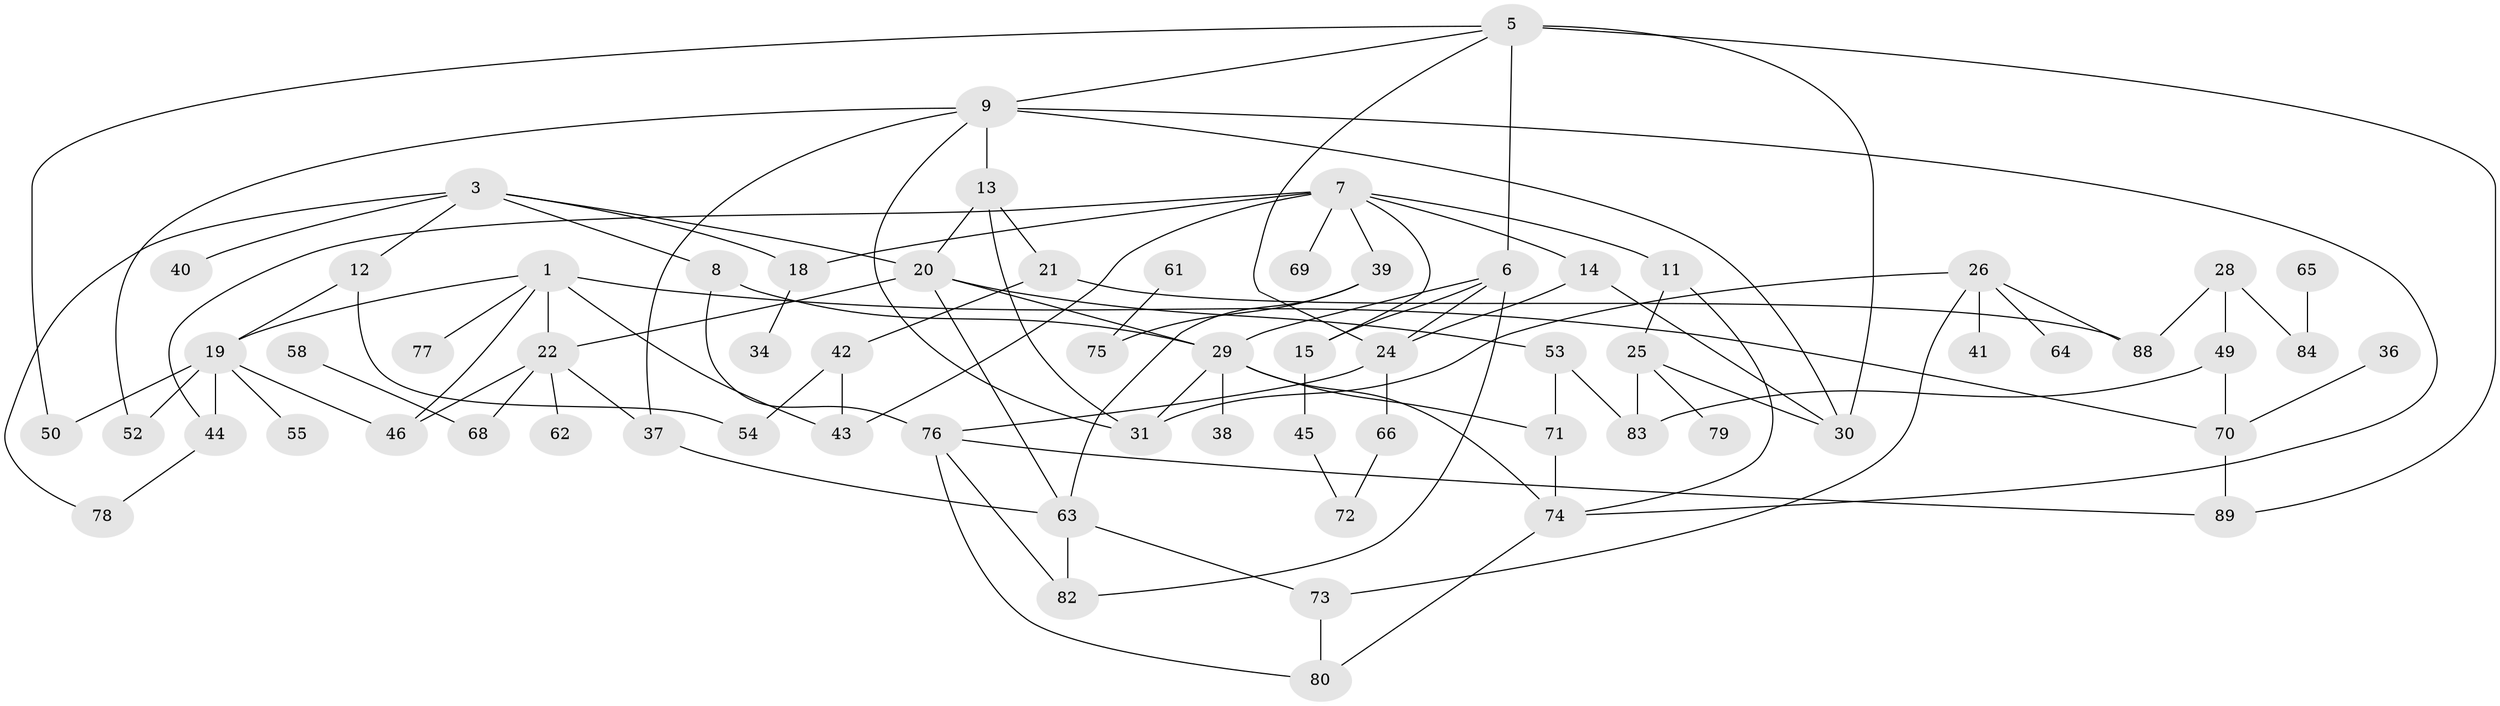 // original degree distribution, {4: 0.16891891891891891, 1: 0.25, 0: 0.11486486486486487, 3: 0.18243243243243243, 2: 0.22297297297297297, 6: 0.033783783783783786, 7: 0.006756756756756757, 5: 0.02027027027027027}
// Generated by graph-tools (version 1.1) at 2025/48/03/04/25 22:48:32]
// undirected, 67 vertices, 106 edges
graph export_dot {
  node [color=gray90,style=filled];
  1;
  3;
  5;
  6;
  7;
  8;
  9;
  11;
  12;
  13;
  14;
  15;
  18;
  19;
  20;
  21;
  22;
  24;
  25;
  26;
  28;
  29;
  30;
  31;
  34;
  36;
  37;
  38;
  39;
  40;
  41;
  42;
  43;
  44;
  45;
  46;
  49;
  50;
  52;
  53;
  54;
  55;
  58;
  61;
  62;
  63;
  64;
  65;
  66;
  68;
  69;
  70;
  71;
  72;
  73;
  74;
  75;
  76;
  77;
  78;
  79;
  80;
  82;
  83;
  84;
  88;
  89;
  1 -- 19 [weight=1.0];
  1 -- 22 [weight=2.0];
  1 -- 43 [weight=1.0];
  1 -- 46 [weight=1.0];
  1 -- 70 [weight=1.0];
  1 -- 77 [weight=1.0];
  3 -- 8 [weight=1.0];
  3 -- 12 [weight=1.0];
  3 -- 18 [weight=1.0];
  3 -- 20 [weight=1.0];
  3 -- 40 [weight=1.0];
  3 -- 78 [weight=1.0];
  5 -- 6 [weight=1.0];
  5 -- 9 [weight=1.0];
  5 -- 24 [weight=1.0];
  5 -- 30 [weight=1.0];
  5 -- 50 [weight=1.0];
  5 -- 89 [weight=1.0];
  6 -- 15 [weight=1.0];
  6 -- 24 [weight=1.0];
  6 -- 29 [weight=1.0];
  6 -- 82 [weight=1.0];
  7 -- 11 [weight=1.0];
  7 -- 14 [weight=1.0];
  7 -- 15 [weight=1.0];
  7 -- 18 [weight=1.0];
  7 -- 39 [weight=1.0];
  7 -- 43 [weight=1.0];
  7 -- 44 [weight=1.0];
  7 -- 69 [weight=1.0];
  8 -- 29 [weight=1.0];
  8 -- 76 [weight=1.0];
  9 -- 13 [weight=1.0];
  9 -- 30 [weight=1.0];
  9 -- 31 [weight=1.0];
  9 -- 37 [weight=1.0];
  9 -- 52 [weight=1.0];
  9 -- 74 [weight=1.0];
  11 -- 25 [weight=1.0];
  11 -- 74 [weight=1.0];
  12 -- 19 [weight=1.0];
  12 -- 54 [weight=1.0];
  13 -- 20 [weight=1.0];
  13 -- 21 [weight=1.0];
  13 -- 31 [weight=1.0];
  14 -- 24 [weight=1.0];
  14 -- 30 [weight=1.0];
  15 -- 45 [weight=1.0];
  18 -- 34 [weight=1.0];
  19 -- 44 [weight=2.0];
  19 -- 46 [weight=1.0];
  19 -- 50 [weight=1.0];
  19 -- 52 [weight=1.0];
  19 -- 55 [weight=2.0];
  20 -- 22 [weight=1.0];
  20 -- 29 [weight=1.0];
  20 -- 53 [weight=1.0];
  20 -- 63 [weight=1.0];
  21 -- 42 [weight=1.0];
  21 -- 88 [weight=1.0];
  22 -- 37 [weight=1.0];
  22 -- 46 [weight=1.0];
  22 -- 62 [weight=1.0];
  22 -- 68 [weight=1.0];
  24 -- 66 [weight=1.0];
  24 -- 76 [weight=1.0];
  25 -- 30 [weight=1.0];
  25 -- 79 [weight=1.0];
  25 -- 83 [weight=1.0];
  26 -- 31 [weight=1.0];
  26 -- 41 [weight=1.0];
  26 -- 64 [weight=1.0];
  26 -- 73 [weight=1.0];
  26 -- 88 [weight=1.0];
  28 -- 49 [weight=1.0];
  28 -- 84 [weight=1.0];
  28 -- 88 [weight=1.0];
  29 -- 31 [weight=1.0];
  29 -- 38 [weight=1.0];
  29 -- 71 [weight=1.0];
  29 -- 74 [weight=1.0];
  36 -- 70 [weight=1.0];
  37 -- 63 [weight=1.0];
  39 -- 63 [weight=1.0];
  39 -- 75 [weight=1.0];
  42 -- 43 [weight=1.0];
  42 -- 54 [weight=1.0];
  44 -- 78 [weight=1.0];
  45 -- 72 [weight=1.0];
  49 -- 70 [weight=1.0];
  49 -- 83 [weight=1.0];
  53 -- 71 [weight=1.0];
  53 -- 83 [weight=1.0];
  58 -- 68 [weight=1.0];
  61 -- 75 [weight=1.0];
  63 -- 73 [weight=1.0];
  63 -- 82 [weight=1.0];
  65 -- 84 [weight=1.0];
  66 -- 72 [weight=1.0];
  70 -- 89 [weight=1.0];
  71 -- 74 [weight=1.0];
  73 -- 80 [weight=1.0];
  74 -- 80 [weight=1.0];
  76 -- 80 [weight=1.0];
  76 -- 82 [weight=1.0];
  76 -- 89 [weight=1.0];
}
